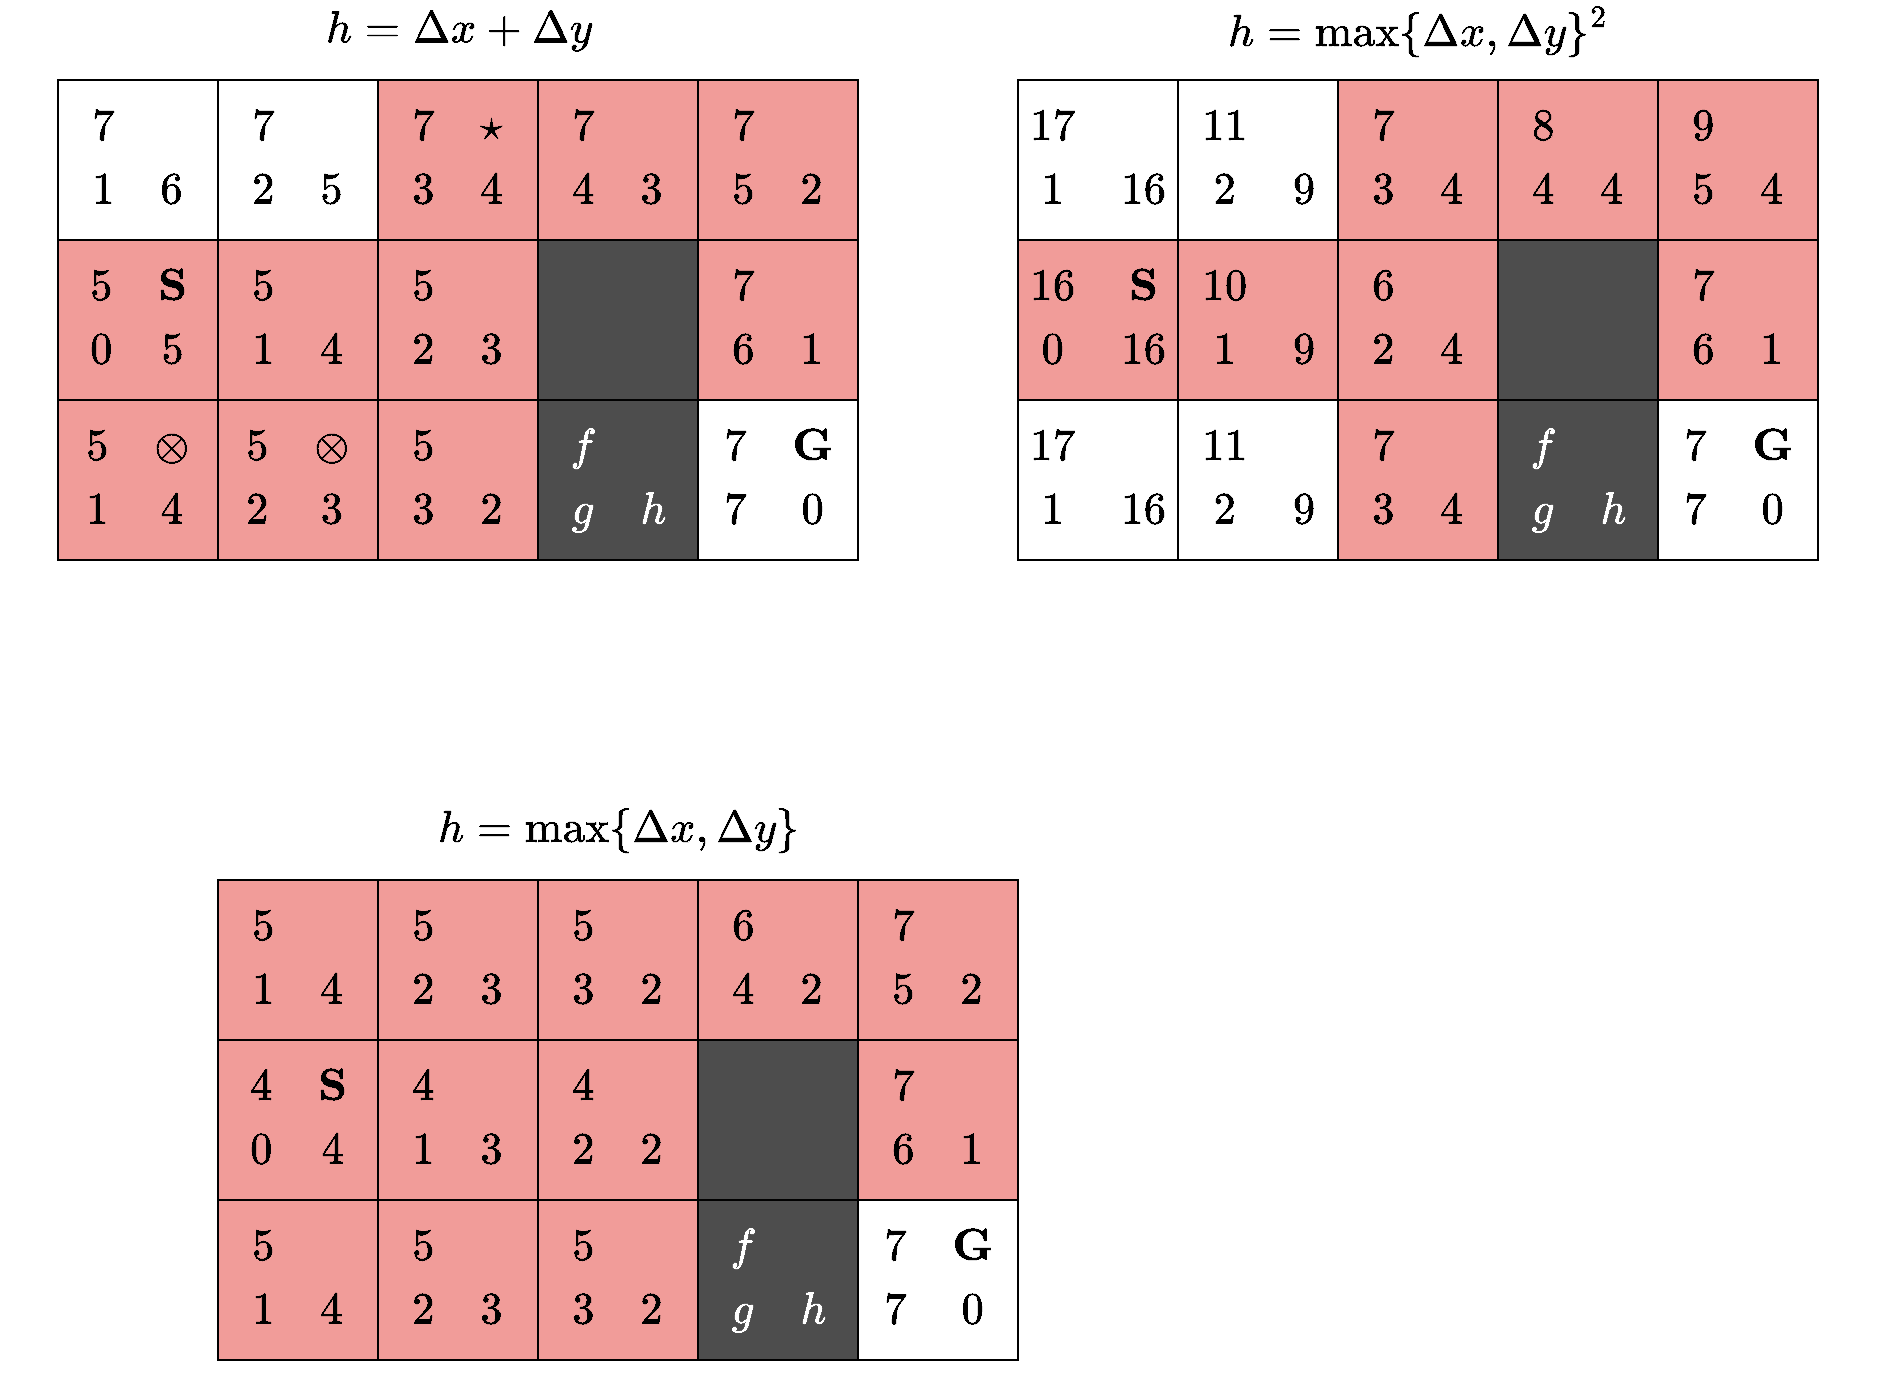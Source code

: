 <mxfile version="14.4.3" type="device"><diagram id="0kKJ0D-Q5JVUPci4SOZo" name="Page-1"><mxGraphModel dx="1074" dy="954" grid="1" gridSize="10" guides="1" tooltips="1" connect="1" arrows="1" fold="1" page="1" pageScale="1" pageWidth="850" pageHeight="1100" math="1" shadow="0"><root><mxCell id="0"/><mxCell id="1" parent="0"/><mxCell id="Ktfqn27MzlnH7BiIr1qZ-2" value="$$\begin{matrix} f &amp;amp; \\ g &amp;amp; h \end{matrix}$$" style="whiteSpace=wrap;html=1;aspect=fixed;fontSize=19;fillColor=#4D4D4D;fontColor=#FFFFFF;" parent="1" vertex="1"><mxGeometry x="280" y="480" width="80" height="80" as="geometry"/></mxCell><mxCell id="Ktfqn27MzlnH7BiIr1qZ-3" value="$$\begin{matrix} 7 &amp;amp; \\ 1 &amp;amp; 6 \end{matrix}$$" style="whiteSpace=wrap;html=1;aspect=fixed;fontSize=19;" parent="1" vertex="1"><mxGeometry x="40" y="320" width="80" height="80" as="geometry"/></mxCell><mxCell id="Ktfqn27MzlnH7BiIr1qZ-4" value="$$\begin{matrix} 7 &amp;amp; \\ 2 &amp;amp; 5 \end{matrix}$$" style="whiteSpace=wrap;html=1;aspect=fixed;fontSize=19;" parent="1" vertex="1"><mxGeometry x="120" y="320" width="80" height="80" as="geometry"/></mxCell><mxCell id="Ktfqn27MzlnH7BiIr1qZ-5" value="$$\begin{matrix} 7 &amp;amp; \star \\ 3 &amp;amp; 4 \end{matrix}$$" style="whiteSpace=wrap;html=1;aspect=fixed;fontSize=19;fillColor=#F19C99;" parent="1" vertex="1"><mxGeometry x="200" y="320" width="80" height="80" as="geometry"/></mxCell><mxCell id="Ktfqn27MzlnH7BiIr1qZ-6" value="$$\begin{matrix} 5 &amp;amp; \mathbf{S} \\ 0 &amp;amp; 5 \end{matrix}$$" style="whiteSpace=wrap;html=1;aspect=fixed;fontSize=19;fillColor=#F19C99;" parent="1" vertex="1"><mxGeometry x="40" y="400" width="80" height="80" as="geometry"/></mxCell><mxCell id="Ktfqn27MzlnH7BiIr1qZ-7" value="$$\begin{matrix} 5 &amp;amp; \\ 1 &amp;amp; 4\end{matrix}$$" style="whiteSpace=wrap;html=1;aspect=fixed;fontSize=19;fillColor=#F19C99;" parent="1" vertex="1"><mxGeometry x="120" y="400" width="80" height="80" as="geometry"/></mxCell><mxCell id="Ktfqn27MzlnH7BiIr1qZ-8" value="$$\begin{matrix} 5 &amp;amp; \\ 2 &amp;amp; 3&lt;br&gt;\end{matrix}$$" style="whiteSpace=wrap;html=1;aspect=fixed;fontSize=19;fillColor=#F19C99;" parent="1" vertex="1"><mxGeometry x="200" y="400" width="80" height="80" as="geometry"/></mxCell><mxCell id="Ktfqn27MzlnH7BiIr1qZ-9" value="$$\begin{matrix} 5 &amp;amp; \otimes \\ 1 &amp;amp; 4 \end{matrix}$$" style="whiteSpace=wrap;html=1;aspect=fixed;fontSize=19;fillColor=#F19C99;" parent="1" vertex="1"><mxGeometry x="40" y="480" width="80" height="80" as="geometry"/></mxCell><mxCell id="Ktfqn27MzlnH7BiIr1qZ-10" value="$$\begin{matrix} 5 &amp;amp; \otimes \\ 2 &amp;amp; 3 \end{matrix}$$" style="whiteSpace=wrap;html=1;aspect=fixed;fontSize=19;fillColor=#F19C99;" parent="1" vertex="1"><mxGeometry x="120" y="480" width="80" height="80" as="geometry"/></mxCell><mxCell id="Ktfqn27MzlnH7BiIr1qZ-11" value="$$\begin{matrix} 5 &amp;amp; \\ &lt;br&gt;3 &amp;amp; 2 \end{matrix}$$" style="whiteSpace=wrap;html=1;aspect=fixed;fontSize=19;fillColor=#F19C99;" parent="1" vertex="1"><mxGeometry x="200" y="480" width="80" height="80" as="geometry"/></mxCell><mxCell id="Ktfqn27MzlnH7BiIr1qZ-12" value="$$\begin{matrix} 7 &amp;amp; \\ 4 &amp;amp; 3 \end{matrix}$$" style="whiteSpace=wrap;html=1;aspect=fixed;fontSize=19;fillColor=#F19C99;" parent="1" vertex="1"><mxGeometry x="280" y="320" width="80" height="80" as="geometry"/></mxCell><mxCell id="Ktfqn27MzlnH7BiIr1qZ-13" value="$$\begin{matrix} 7 &amp;amp; \\ 5 &amp;amp; 2 \end{matrix}$$" style="whiteSpace=wrap;html=1;aspect=fixed;fontSize=19;fillColor=#F19C99;" parent="1" vertex="1"><mxGeometry x="360" y="320" width="80" height="80" as="geometry"/></mxCell><mxCell id="Ktfqn27MzlnH7BiIr1qZ-15" value="" style="whiteSpace=wrap;html=1;aspect=fixed;fontSize=19;fontColor=#333333;fillColor=#4D4D4D;" parent="1" vertex="1"><mxGeometry x="280" y="400" width="80" height="80" as="geometry"/></mxCell><mxCell id="Ktfqn27MzlnH7BiIr1qZ-16" value="$$\begin{matrix} 7 &amp;amp; \\ 6 &amp;amp; 1 \end{matrix}$$" style="whiteSpace=wrap;html=1;aspect=fixed;fontSize=19;fillColor=#F19C99;" parent="1" vertex="1"><mxGeometry x="360" y="400" width="80" height="80" as="geometry"/></mxCell><mxCell id="Ktfqn27MzlnH7BiIr1qZ-19" value="$$\begin{matrix} 7 &amp;amp; \mathbf{G}\\ 7 &amp;amp; 0 \end{matrix}$$" style="whiteSpace=wrap;html=1;aspect=fixed;fontSize=19;" parent="1" vertex="1"><mxGeometry x="360" y="480" width="80" height="80" as="geometry"/></mxCell><mxCell id="Ktfqn27MzlnH7BiIr1qZ-21" value="$$\begin{matrix} 17 &amp;amp; \\ 1 &amp;amp; 16\end{matrix}$$" style="whiteSpace=wrap;html=1;aspect=fixed;fontSize=19;" parent="1" vertex="1"><mxGeometry x="520" y="320" width="80" height="80" as="geometry"/></mxCell><mxCell id="Ktfqn27MzlnH7BiIr1qZ-22" value="$$\begin{matrix} 11 &amp;amp; \\ 2 &amp;amp; 9 \end{matrix}$$" style="whiteSpace=wrap;html=1;aspect=fixed;fontSize=19;" parent="1" vertex="1"><mxGeometry x="600" y="320" width="80" height="80" as="geometry"/></mxCell><mxCell id="Ktfqn27MzlnH7BiIr1qZ-23" value="$$\begin{matrix} 7 &amp;amp;&amp;nbsp; \\ 3 &amp;amp; 4 \end{matrix}$$" style="whiteSpace=wrap;html=1;aspect=fixed;fontSize=19;fillColor=#F19C99;" parent="1" vertex="1"><mxGeometry x="680" y="320" width="80" height="80" as="geometry"/></mxCell><mxCell id="Ktfqn27MzlnH7BiIr1qZ-24" value="$$\begin{matrix} 16 &amp;amp; \mathbf{S} \\ 0 &amp;amp; 16 \end{matrix}$$" style="whiteSpace=wrap;html=1;aspect=fixed;fontSize=19;fillColor=#F19C99;" parent="1" vertex="1"><mxGeometry x="520" y="400" width="80" height="80" as="geometry"/></mxCell><mxCell id="Ktfqn27MzlnH7BiIr1qZ-25" value="$$\begin{matrix} 10 &amp;amp; \\ 1 &amp;amp; 9 \end{matrix}$$" style="whiteSpace=wrap;html=1;aspect=fixed;fontSize=19;fillColor=#F19C99;" parent="1" vertex="1"><mxGeometry x="600" y="400" width="80" height="80" as="geometry"/></mxCell><mxCell id="Ktfqn27MzlnH7BiIr1qZ-26" value="$$\begin{matrix} 6 &amp;amp; \\ 2 &amp;amp; 4&lt;br&gt;\end{matrix}$$" style="whiteSpace=wrap;html=1;aspect=fixed;fontSize=19;fillColor=#F19C99;" parent="1" vertex="1"><mxGeometry x="680" y="400" width="80" height="80" as="geometry"/></mxCell><mxCell id="Ktfqn27MzlnH7BiIr1qZ-27" value="$$\begin{matrix} 17 &amp;amp; \\ 1 &amp;amp; 16 \end{matrix}$$" style="whiteSpace=wrap;html=1;aspect=fixed;fontSize=19;fillColor=#FFFFFF;" parent="1" vertex="1"><mxGeometry x="520" y="480" width="80" height="80" as="geometry"/></mxCell><mxCell id="Ktfqn27MzlnH7BiIr1qZ-28" value="$$\begin{matrix} 11 &amp;amp; \\ 2 &amp;amp; 9 \end{matrix}$$" style="whiteSpace=wrap;html=1;aspect=fixed;fontSize=19;fillColor=#FFFFFF;" parent="1" vertex="1"><mxGeometry x="600" y="480" width="80" height="80" as="geometry"/></mxCell><mxCell id="Ktfqn27MzlnH7BiIr1qZ-29" value="$$\begin{matrix} 7 &amp;amp; \\ &lt;br&gt;3 &amp;amp; 4 \end{matrix}$$" style="whiteSpace=wrap;html=1;aspect=fixed;fontSize=19;fillColor=#F19C99;" parent="1" vertex="1"><mxGeometry x="680" y="480" width="80" height="80" as="geometry"/></mxCell><mxCell id="Ktfqn27MzlnH7BiIr1qZ-30" value="$$\begin{matrix} 8 &amp;amp; \\ 4 &amp;amp; 4 \end{matrix}$$" style="whiteSpace=wrap;html=1;aspect=fixed;fontSize=19;fillColor=#F19C99;" parent="1" vertex="1"><mxGeometry x="760" y="320" width="80" height="80" as="geometry"/></mxCell><mxCell id="Ktfqn27MzlnH7BiIr1qZ-31" value="$$\begin{matrix} 9 &amp;amp; \\ 5 &amp;amp; 4 \end{matrix}$$" style="whiteSpace=wrap;html=1;aspect=fixed;fontSize=19;fillColor=#F19C99;" parent="1" vertex="1"><mxGeometry x="840" y="320" width="80" height="80" as="geometry"/></mxCell><mxCell id="Ktfqn27MzlnH7BiIr1qZ-32" value="" style="whiteSpace=wrap;html=1;aspect=fixed;fontSize=19;fontColor=#333333;fillColor=#4D4D4D;" parent="1" vertex="1"><mxGeometry x="760" y="400" width="80" height="80" as="geometry"/></mxCell><mxCell id="Ktfqn27MzlnH7BiIr1qZ-33" value="$$\begin{matrix} 7 &amp;amp; \\ 6 &amp;amp; 1 \end{matrix}$$" style="whiteSpace=wrap;html=1;aspect=fixed;fontSize=19;fillColor=#F19C99;" parent="1" vertex="1"><mxGeometry x="840" y="400" width="80" height="80" as="geometry"/></mxCell><mxCell id="Ktfqn27MzlnH7BiIr1qZ-35" value="$$\begin{matrix} 7 &amp;amp; \mathbf{G}\\ 7 &amp;amp; 0 \end{matrix}$$" style="whiteSpace=wrap;html=1;aspect=fixed;fontSize=19;" parent="1" vertex="1"><mxGeometry x="840" y="480" width="80" height="80" as="geometry"/></mxCell><mxCell id="Ktfqn27MzlnH7BiIr1qZ-36" value="$$h = \Delta x + \Delta y$$" style="text;html=1;align=center;verticalAlign=middle;resizable=0;points=[];autosize=1;fontSize=19;" parent="1" vertex="1"><mxGeometry x="120" y="280" width="240" height="30" as="geometry"/></mxCell><mxCell id="Ktfqn27MzlnH7BiIr1qZ-37" value="$$h = \max\{\Delta x,\Delta y\}^2$$" style="text;html=1;align=center;verticalAlign=middle;resizable=0;points=[];autosize=1;fontSize=19;" parent="1" vertex="1"><mxGeometry x="565" y="280" width="310" height="30" as="geometry"/></mxCell><mxCell id="Ktfqn27MzlnH7BiIr1qZ-38" value="$$\begin{matrix} f &amp;amp; \\ g &amp;amp; h \end{matrix}$$" style="whiteSpace=wrap;html=1;aspect=fixed;fontSize=19;fillColor=#4D4D4D;fontColor=#FFFFFF;" parent="1" vertex="1"><mxGeometry x="760" y="480" width="80" height="80" as="geometry"/></mxCell><mxCell id="Ktfqn27MzlnH7BiIr1qZ-42" value="$$\begin{matrix} 5 &amp;amp; \\ 1 &amp;amp; 4\end{matrix}$$" style="whiteSpace=wrap;html=1;aspect=fixed;fontSize=19;fillColor=#F19C99;" parent="1" vertex="1"><mxGeometry x="120" y="720" width="80" height="80" as="geometry"/></mxCell><mxCell id="Ktfqn27MzlnH7BiIr1qZ-43" value="$$\begin{matrix} 5 &amp;amp; \\ 2 &amp;amp; 3 \end{matrix}$$" style="whiteSpace=wrap;html=1;aspect=fixed;fontSize=19;fillColor=#F19C99;" parent="1" vertex="1"><mxGeometry x="200" y="720" width="80" height="80" as="geometry"/></mxCell><mxCell id="Ktfqn27MzlnH7BiIr1qZ-44" value="$$\begin{matrix} 5 &amp;amp;&amp;nbsp; \\ 3 &amp;amp; 2 \end{matrix}$$" style="whiteSpace=wrap;html=1;aspect=fixed;fontSize=19;fillColor=#F19C99;" parent="1" vertex="1"><mxGeometry x="280" y="720" width="80" height="80" as="geometry"/></mxCell><mxCell id="Ktfqn27MzlnH7BiIr1qZ-45" value="$$\begin{matrix} 4 &amp;amp; \mathbf{S} \\ 0 &amp;amp; 4 \end{matrix}$$" style="whiteSpace=wrap;html=1;aspect=fixed;fontSize=19;fillColor=#F19C99;" parent="1" vertex="1"><mxGeometry x="120" y="800" width="80" height="80" as="geometry"/></mxCell><mxCell id="Ktfqn27MzlnH7BiIr1qZ-46" value="$$\begin{matrix} 4 &amp;amp; \\ 1 &amp;amp; 3 \end{matrix}$$" style="whiteSpace=wrap;html=1;aspect=fixed;fontSize=19;fillColor=#F19C99;" parent="1" vertex="1"><mxGeometry x="200" y="800" width="80" height="80" as="geometry"/></mxCell><mxCell id="Ktfqn27MzlnH7BiIr1qZ-47" value="$$\begin{matrix} 4 &amp;amp; \\ 2 &amp;amp; 2&lt;br&gt;\end{matrix}$$" style="whiteSpace=wrap;html=1;aspect=fixed;fontSize=19;fillColor=#F19C99;" parent="1" vertex="1"><mxGeometry x="280" y="800" width="80" height="80" as="geometry"/></mxCell><mxCell id="Ktfqn27MzlnH7BiIr1qZ-48" value="$$\begin{matrix} 5 &amp;amp; \\ 1 &amp;amp; 4 \end{matrix}$$" style="whiteSpace=wrap;html=1;aspect=fixed;fontSize=19;fillColor=#F19C99;" parent="1" vertex="1"><mxGeometry x="120" y="880" width="80" height="80" as="geometry"/></mxCell><mxCell id="Ktfqn27MzlnH7BiIr1qZ-49" value="$$\begin{matrix} 5 &amp;amp; \\ 2 &amp;amp; 3 \end{matrix}$$" style="whiteSpace=wrap;html=1;aspect=fixed;fontSize=19;fillColor=#F19C99;" parent="1" vertex="1"><mxGeometry x="200" y="880" width="80" height="80" as="geometry"/></mxCell><mxCell id="Ktfqn27MzlnH7BiIr1qZ-50" value="$$\begin{matrix} 5 &amp;amp; \\ &lt;br&gt;3 &amp;amp; 2 \end{matrix}$$" style="whiteSpace=wrap;html=1;aspect=fixed;fontSize=19;fillColor=#F19C99;" parent="1" vertex="1"><mxGeometry x="280" y="880" width="80" height="80" as="geometry"/></mxCell><mxCell id="Ktfqn27MzlnH7BiIr1qZ-51" value="$$\begin{matrix} 6 &amp;amp; \\ 4 &amp;amp; 2 \end{matrix}$$" style="whiteSpace=wrap;html=1;aspect=fixed;fontSize=19;fillColor=#F19C99;" parent="1" vertex="1"><mxGeometry x="360" y="720" width="80" height="80" as="geometry"/></mxCell><mxCell id="Ktfqn27MzlnH7BiIr1qZ-52" value="$$\begin{matrix} 7 &amp;amp; \\ 5 &amp;amp; 2 \end{matrix}$$" style="whiteSpace=wrap;html=1;aspect=fixed;fontSize=19;fillColor=#F19C99;" parent="1" vertex="1"><mxGeometry x="440" y="720" width="80" height="80" as="geometry"/></mxCell><mxCell id="Ktfqn27MzlnH7BiIr1qZ-53" value="" style="whiteSpace=wrap;html=1;aspect=fixed;fontSize=19;fontColor=#333333;fillColor=#4D4D4D;" parent="1" vertex="1"><mxGeometry x="360" y="800" width="80" height="80" as="geometry"/></mxCell><mxCell id="Ktfqn27MzlnH7BiIr1qZ-54" value="$$\begin{matrix} 7 &amp;amp; \\ 6 &amp;amp; 1 \end{matrix}$$" style="whiteSpace=wrap;html=1;aspect=fixed;fontSize=19;fillColor=#F19C99;" parent="1" vertex="1"><mxGeometry x="440" y="800" width="80" height="80" as="geometry"/></mxCell><mxCell id="Ktfqn27MzlnH7BiIr1qZ-55" value="$$\begin{matrix} 7 &amp;amp; \mathbf{G}\\ 7 &amp;amp; 0 \end{matrix}$$" style="whiteSpace=wrap;html=1;aspect=fixed;fontSize=19;" parent="1" vertex="1"><mxGeometry x="440" y="880" width="80" height="80" as="geometry"/></mxCell><mxCell id="Ktfqn27MzlnH7BiIr1qZ-56" value="$$h = \max\{\Delta x,\Delta y\}$$" style="text;html=1;align=center;verticalAlign=middle;resizable=0;points=[];autosize=1;fontSize=19;" parent="1" vertex="1"><mxGeometry x="175" y="680" width="290" height="30" as="geometry"/></mxCell><mxCell id="Ktfqn27MzlnH7BiIr1qZ-57" value="$$\begin{matrix} f &amp;amp; \\ g &amp;amp; h \end{matrix}$$" style="whiteSpace=wrap;html=1;aspect=fixed;fontSize=19;fillColor=#4D4D4D;fontColor=#FFFFFF;" parent="1" vertex="1"><mxGeometry x="360" y="880" width="80" height="80" as="geometry"/></mxCell></root></mxGraphModel></diagram></mxfile>